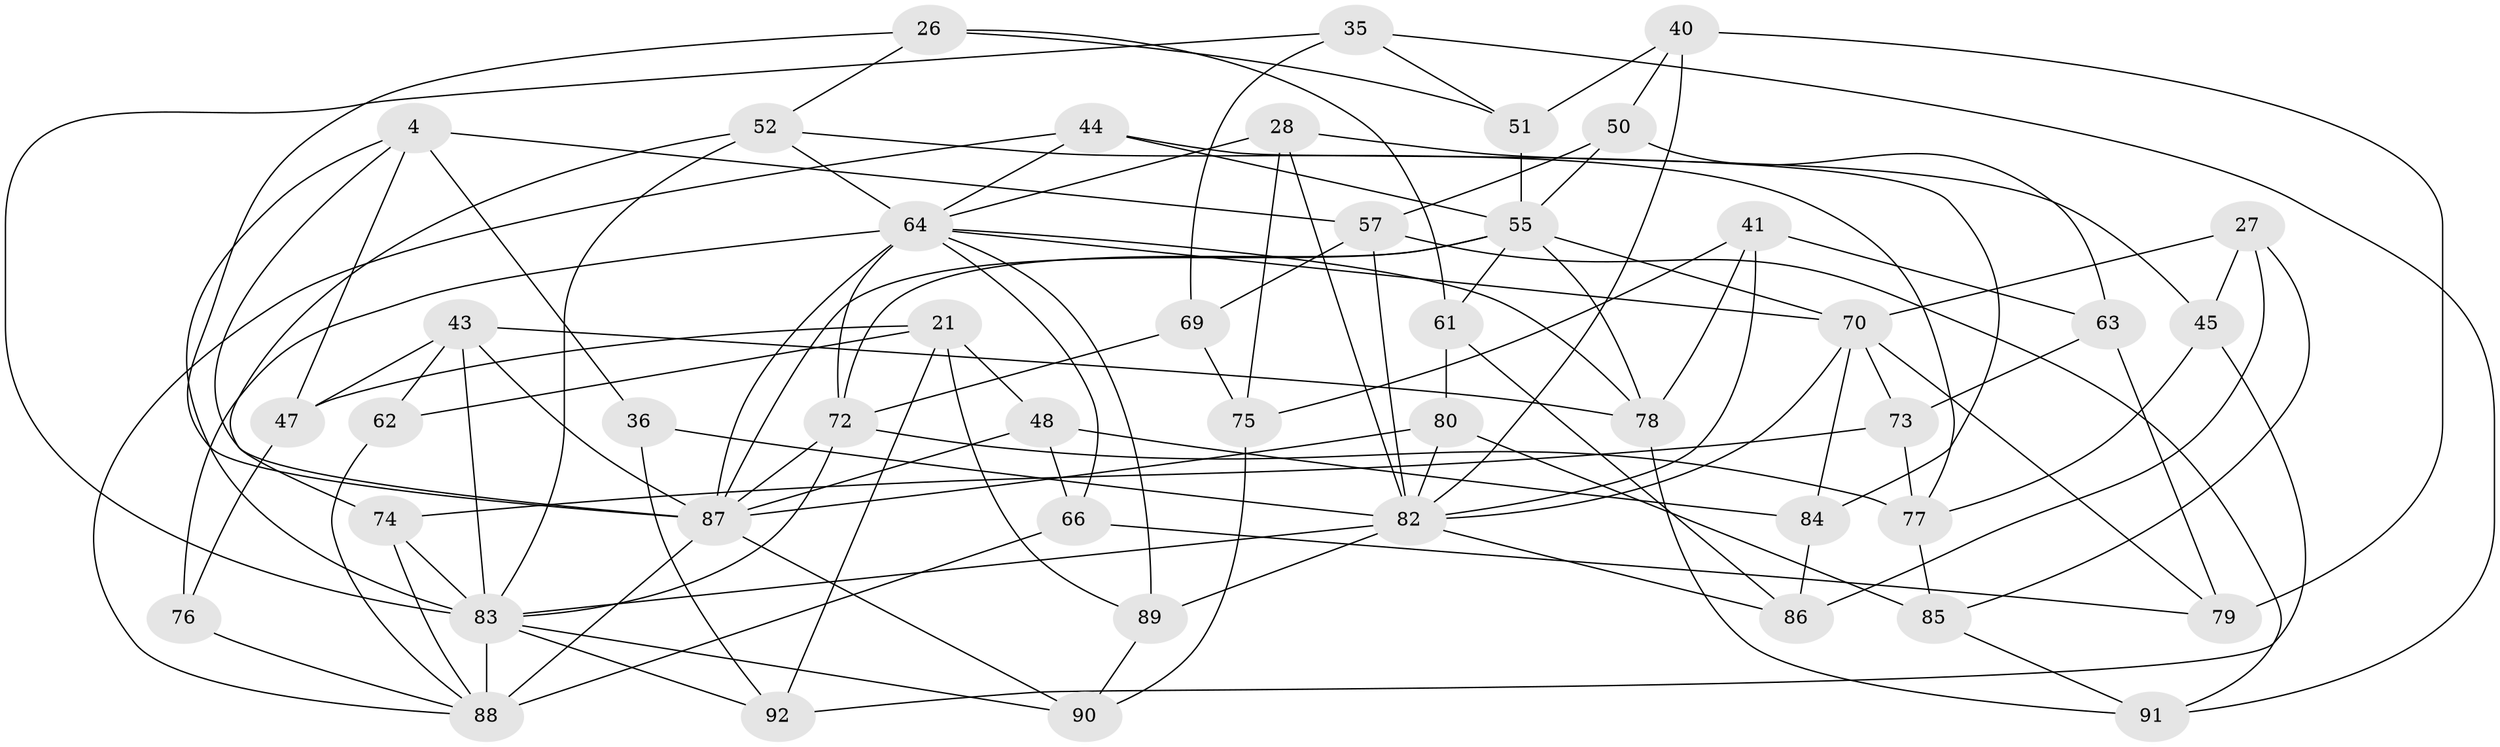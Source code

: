 // original degree distribution, {4: 1.0}
// Generated by graph-tools (version 1.1) at 2025/59/03/09/25 04:59:16]
// undirected, 46 vertices, 112 edges
graph export_dot {
graph [start="1"]
  node [color=gray90,style=filled];
  4 [super="+3"];
  21 [super="+7"];
  26;
  27;
  28;
  35;
  36;
  40;
  41;
  43 [super="+8+31"];
  44;
  45;
  47;
  48;
  50;
  51;
  52 [super="+33"];
  55 [super="+24"];
  57 [super="+53"];
  61;
  62;
  63;
  64 [super="+5+39+34"];
  66 [super="+17"];
  69;
  70 [super="+20+49+68"];
  72 [super="+9+16+60"];
  73;
  74 [super="+71"];
  75;
  76;
  77 [super="+38"];
  78 [super="+67"];
  79;
  80;
  82 [super="+37+32"];
  83 [super="+58+81"];
  84;
  85;
  86;
  87 [super="+15+42+59"];
  88 [super="+23+65"];
  89;
  90;
  91;
  92;
  4 -- 36;
  4 -- 57 [weight=2];
  4 -- 47;
  4 -- 83;
  4 -- 87;
  21 -- 92;
  21 -- 89;
  21 -- 62 [weight=2];
  21 -- 48;
  21 -- 47;
  26 -- 51;
  26 -- 61;
  26 -- 52;
  26 -- 87;
  27 -- 86;
  27 -- 45;
  27 -- 85;
  27 -- 70;
  28 -- 75;
  28 -- 45;
  28 -- 64;
  28 -- 82;
  35 -- 91;
  35 -- 51;
  35 -- 69;
  35 -- 83;
  36 -- 92;
  36 -- 82 [weight=2];
  40 -- 79;
  40 -- 51;
  40 -- 50;
  40 -- 82;
  41 -- 75;
  41 -- 63;
  41 -- 78;
  41 -- 82;
  43 -- 47;
  43 -- 62;
  43 -- 87;
  43 -- 78 [weight=2];
  43 -- 83 [weight=3];
  44 -- 88;
  44 -- 84;
  44 -- 64;
  44 -- 55;
  45 -- 77;
  45 -- 92;
  47 -- 76;
  48 -- 84;
  48 -- 66;
  48 -- 87;
  50 -- 63;
  50 -- 57;
  50 -- 55;
  51 -- 55;
  52 -- 64;
  52 -- 77;
  52 -- 83;
  52 -- 74 [weight=2];
  55 -- 87 [weight=2];
  55 -- 70;
  55 -- 72 [weight=2];
  55 -- 61;
  55 -- 78;
  57 -- 82;
  57 -- 69;
  57 -- 91;
  61 -- 86;
  61 -- 80;
  62 -- 88;
  63 -- 73;
  63 -- 79;
  64 -- 70;
  64 -- 87 [weight=3];
  64 -- 66 [weight=2];
  64 -- 72 [weight=2];
  64 -- 76;
  64 -- 78;
  64 -- 89;
  66 -- 79;
  66 -- 88 [weight=2];
  69 -- 75;
  69 -- 72;
  70 -- 82 [weight=4];
  70 -- 79;
  70 -- 73;
  70 -- 84;
  72 -- 77 [weight=2];
  72 -- 83 [weight=2];
  72 -- 87;
  73 -- 77;
  73 -- 74;
  74 -- 88;
  74 -- 83 [weight=2];
  75 -- 90;
  76 -- 88 [weight=2];
  77 -- 85;
  78 -- 91;
  80 -- 85;
  80 -- 82;
  80 -- 87;
  82 -- 89;
  82 -- 83 [weight=3];
  82 -- 86;
  83 -- 90;
  83 -- 92;
  83 -- 88 [weight=3];
  84 -- 86;
  85 -- 91;
  87 -- 88 [weight=2];
  87 -- 90;
  89 -- 90;
}
